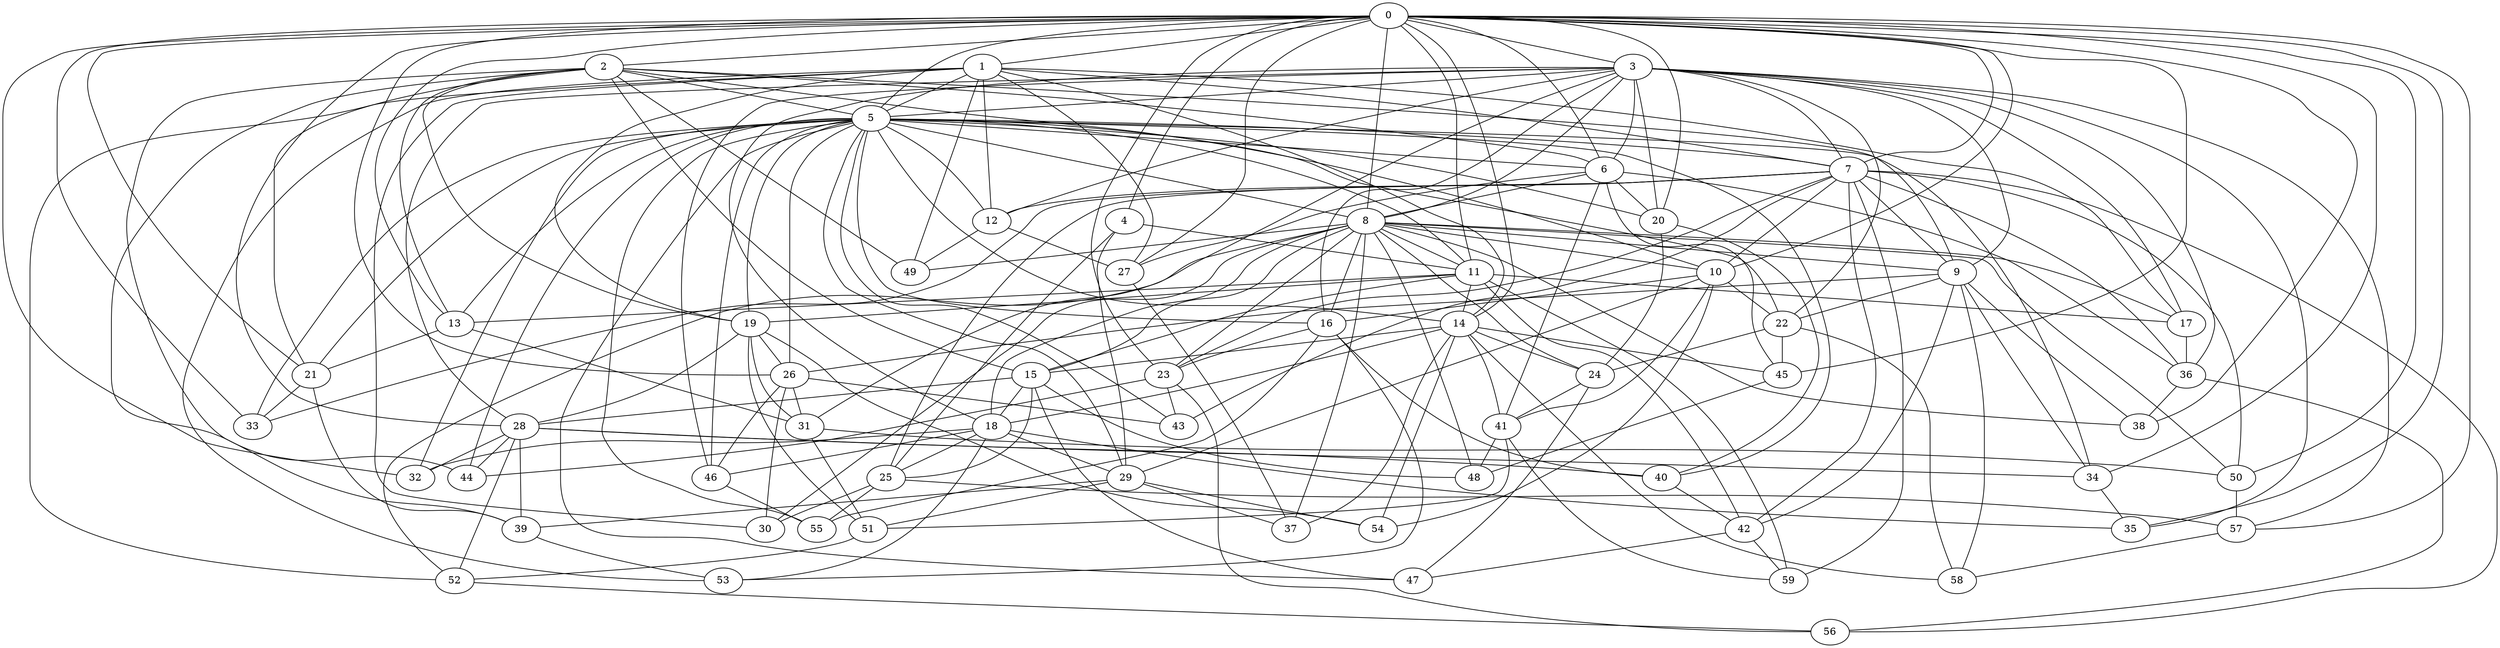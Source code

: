 strict graph "" {
	0	[w=-2];
	1	[w=15];
	0 -- 1	[w=-7];
	2	[w=4];
	0 -- 2	[w=-8];
	3	[w=-7];
	0 -- 3	[w=16];
	4	[w=-15];
	0 -- 4	[w=8];
	5	[w=-11];
	0 -- 5	[w=7];
	6	[w=-13];
	0 -- 6	[w=6];
	7	[w=-7];
	0 -- 7	[w=-5];
	8	[w=-8];
	0 -- 8	[w=-16];
	10	[w=-9];
	0 -- 10	[w=-2];
	11	[w=12];
	0 -- 11	[w=13];
	13	[w=11];
	0 -- 13	[w=-4];
	14	[w=14];
	0 -- 14	[w=-2];
	20	[w=16];
	0 -- 20	[w=-6];
	21	[w=8];
	0 -- 21	[w=7];
	23	[w=4];
	0 -- 23	[w=6];
	26	[w=-15];
	0 -- 26	[w=4];
	27	[w=-7];
	0 -- 27	[w=16];
	28	[w=-13];
	0 -- 28	[w=-11];
	32	[w=15];
	0 -- 32	[w=-3];
	33	[w=7];
	0 -- 33	[w=-3];
	34	[w=2];
	0 -- 34	[w=9];
	35	[w=-15];
	0 -- 35	[w=-2];
	38	[w=-5];
	0 -- 38	[w=-3];
	45	[w=-6];
	0 -- 45	[w=15];
	50	[w=-2];
	0 -- 50	[w=16];
	57	[w=-16];
	0 -- 57	[w=4];
	1 -- 5	[w=-15];
	1 -- 7	[w=-12];
	12	[w=8];
	1 -- 12	[w=-13];
	1 -- 14	[w=6];
	17	[w=-9];
	1 -- 17	[w=-3];
	19	[w=5];
	1 -- 19	[w=-11];
	1 -- 27	[w=5];
	30	[w=10];
	1 -- 30	[w=-4];
	49	[w=5];
	1 -- 49	[w=-14];
	52	[w=-10];
	1 -- 52	[w=-15];
	53	[w=6];
	1 -- 53	[w=12];
	2 -- 5	[w=12];
	2 -- 6	[w=12];
	9	[w=16];
	2 -- 9	[w=10];
	2 -- 10	[w=11];
	2 -- 13	[w=-7];
	15	[w=-6];
	2 -- 15	[w=3];
	2 -- 19	[w=8];
	2 -- 21	[w=15];
	39	[w=13];
	2 -- 39	[w=11];
	44	[w=-7];
	2 -- 44	[w=16];
	2 -- 49	[w=11];
	3 -- 5	[w=-14];
	3 -- 6	[w=-2];
	3 -- 7	[w=12];
	3 -- 8	[w=11];
	3 -- 9	[w=5];
	3 -- 12	[w=11];
	16	[w=-11];
	3 -- 16	[w=4];
	3 -- 17	[w=10];
	18	[w=5];
	3 -- 18	[w=-14];
	3 -- 20	[w=-12];
	22	[w=-9];
	3 -- 22	[w=-6];
	3 -- 28	[w=15];
	31	[w=16];
	3 -- 31	[w=16];
	3 -- 35	[w=4];
	36	[w=5];
	3 -- 36	[w=15];
	46	[w=-4];
	3 -- 46	[w=-12];
	3 -- 57	[w=16];
	4 -- 11	[w=-6];
	25	[w=-3];
	4 -- 25	[w=12];
	29	[w=-4];
	4 -- 29	[w=13];
	5 -- 6	[w=6];
	5 -- 7	[w=-12];
	5 -- 8	[w=-6];
	5 -- 11	[w=-9];
	5 -- 12	[w=-3];
	5 -- 13	[w=2];
	5 -- 14	[w=2];
	5 -- 16	[w=-16];
	5 -- 19	[w=-12];
	5 -- 20	[w=11];
	5 -- 21	[w=-16];
	5 -- 22	[w=13];
	5 -- 26	[w=3];
	5 -- 29	[w=16];
	5 -- 32	[w=-5];
	5 -- 33	[w=3];
	5 -- 34	[w=-6];
	40	[w=7];
	5 -- 40	[w=4];
	43	[w=-2];
	5 -- 43	[w=-12];
	5 -- 44	[w=-15];
	5 -- 46	[w=-15];
	47	[w=-10];
	5 -- 47	[w=7];
	55	[w=13];
	5 -- 55	[w=-7];
	6 -- 8	[w=6];
	6 -- 20	[w=-2];
	6 -- 27	[w=16];
	6 -- 36	[w=14];
	41	[w=3];
	6 -- 41	[w=-8];
	6 -- 45	[w=6];
	7 -- 9	[w=14];
	7 -- 10	[w=-3];
	7 -- 12	[w=16];
	7 -- 23	[w=-4];
	7 -- 25	[w=16];
	7 -- 33	[w=15];
	7 -- 36	[w=-12];
	42	[w=6];
	7 -- 42	[w=16];
	7 -- 43	[w=11];
	7 -- 50	[w=-7];
	56	[w=4];
	7 -- 56	[w=7];
	59	[w=2];
	7 -- 59	[w=-6];
	8 -- 9	[w=8];
	8 -- 10	[w=2];
	8 -- 11	[w=-7];
	8 -- 15	[w=8];
	8 -- 16	[w=2];
	8 -- 17	[w=-16];
	8 -- 18	[w=-8];
	8 -- 23	[w=-2];
	24	[w=-16];
	8 -- 24	[w=9];
	8 -- 30	[w=7];
	37	[w=13];
	8 -- 37	[w=7];
	8 -- 38	[w=8];
	48	[w=-4];
	8 -- 48	[w=11];
	8 -- 49	[w=2];
	8 -- 50	[w=-2];
	8 -- 52	[w=13];
	9 -- 22	[w=-15];
	9 -- 26	[w=8];
	9 -- 34	[w=15];
	9 -- 38	[w=-9];
	9 -- 42	[w=7];
	58	[w=-11];
	9 -- 58	[w=2];
	10 -- 16	[w=12];
	10 -- 22	[w=14];
	10 -- 29	[w=2];
	10 -- 41	[w=-8];
	54	[w=-2];
	10 -- 54	[w=7];
	11 -- 13	[w=8];
	11 -- 14	[w=-8];
	11 -- 15	[w=-7];
	11 -- 17	[w=2];
	11 -- 19	[w=-5];
	11 -- 42	[w=5];
	11 -- 59	[w=-6];
	12 -- 27	[w=-13];
	12 -- 49	[w=-10];
	13 -- 21	[w=4];
	13 -- 31	[w=-2];
	14 -- 15	[w=-8];
	14 -- 18	[w=12];
	14 -- 24	[w=12];
	14 -- 37	[w=4];
	14 -- 41	[w=4];
	14 -- 45	[w=5];
	14 -- 54	[w=16];
	14 -- 58	[w=13];
	15 -- 18	[w=3];
	15 -- 25	[w=10];
	15 -- 28	[w=7];
	15 -- 47	[w=-16];
	15 -- 48	[w=10];
	16 -- 23	[w=-5];
	16 -- 40	[w=3];
	16 -- 53	[w=-10];
	16 -- 55	[w=7];
	17 -- 36	[w=9];
	18 -- 25	[w=-9];
	18 -- 29	[w=3];
	18 -- 32	[w=-3];
	18 -- 35	[w=-3];
	18 -- 46	[w=-7];
	18 -- 53	[w=-15];
	19 -- 26	[w=-11];
	19 -- 28	[w=-3];
	19 -- 31	[w=3];
	51	[w=12];
	19 -- 51	[w=-12];
	19 -- 54	[w=-4];
	20 -- 24	[w=-5];
	20 -- 40	[w=5];
	21 -- 33	[w=-11];
	21 -- 39	[w=-3];
	22 -- 24	[w=-7];
	22 -- 45	[w=9];
	22 -- 58	[w=12];
	23 -- 43	[w=-13];
	23 -- 44	[w=-8];
	23 -- 56	[w=7];
	24 -- 41	[w=12];
	24 -- 47	[w=-4];
	25 -- 30	[w=15];
	25 -- 55	[w=12];
	25 -- 57	[w=10];
	26 -- 30	[w=11];
	26 -- 31	[w=12];
	26 -- 43	[w=-5];
	26 -- 46	[w=2];
	27 -- 37	[w=-2];
	28 -- 32	[w=10];
	28 -- 34	[w=15];
	28 -- 39	[w=3];
	28 -- 40	[w=-15];
	28 -- 44	[w=-12];
	28 -- 52	[w=14];
	29 -- 37	[w=-3];
	29 -- 39	[w=-3];
	29 -- 51	[w=-4];
	29 -- 54	[w=-9];
	31 -- 50	[w=-14];
	31 -- 51	[w=-12];
	34 -- 35	[w=12];
	36 -- 38	[w=12];
	36 -- 56	[w=10];
	39 -- 53	[w=-13];
	40 -- 42	[w=14];
	41 -- 48	[w=-5];
	41 -- 51	[w=3];
	41 -- 59	[w=-4];
	42 -- 47	[w=15];
	42 -- 59	[w=-16];
	45 -- 48	[w=10];
	46 -- 55	[w=6];
	50 -- 57	[w=-10];
	51 -- 52	[w=13];
	52 -- 56	[w=-13];
	57 -- 58	[w=-16];
}
